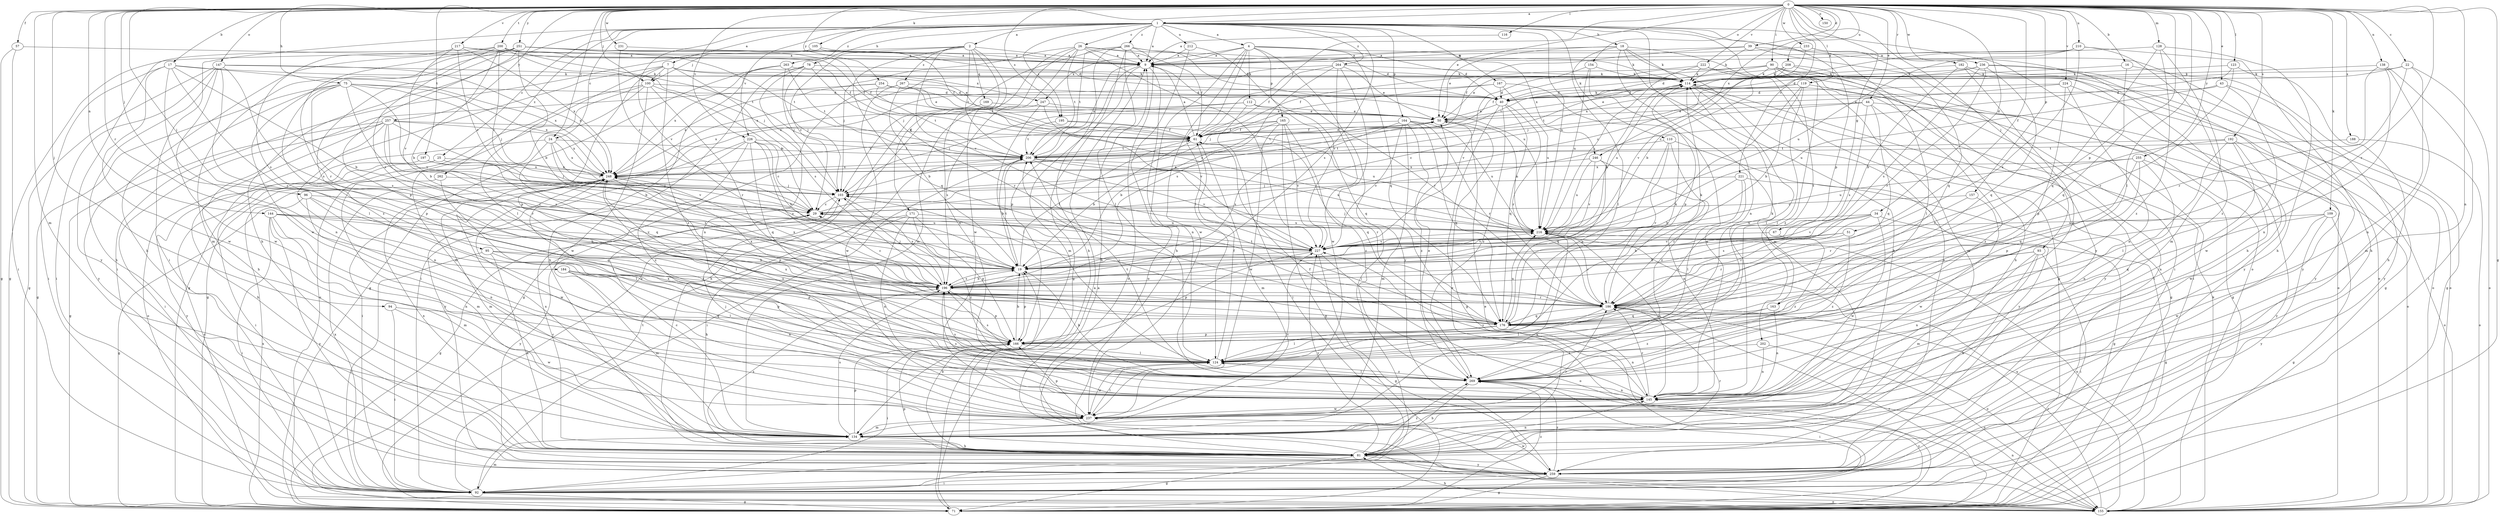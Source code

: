 strict digraph  {
0;
1;
2;
4;
7;
9;
16;
17;
18;
19;
22;
24;
25;
26;
29;
34;
39;
40;
43;
44;
50;
51;
57;
61;
67;
71;
75;
78;
81;
90;
92;
93;
94;
95;
96;
100;
103;
105;
109;
110;
112;
114;
116;
119;
123;
124;
128;
134;
138;
144;
145;
147;
150;
154;
155;
157;
163;
164;
165;
166;
167;
169;
171;
176;
182;
184;
186;
188;
192;
195;
196;
197;
200;
202;
206;
208;
210;
212;
216;
217;
221;
222;
224;
226;
227;
231;
233;
236;
237;
246;
247;
248;
251;
254;
255;
257;
259;
262;
263;
264;
266;
267;
269;
0 -> 1  [label=a];
0 -> 16  [label=b];
0 -> 17  [label=b];
0 -> 22  [label=c];
0 -> 24  [label=c];
0 -> 34  [label=d];
0 -> 39  [label=d];
0 -> 43  [label=e];
0 -> 44  [label=e];
0 -> 50  [label=e];
0 -> 51  [label=f];
0 -> 57  [label=f];
0 -> 61  [label=f];
0 -> 67  [label=g];
0 -> 71  [label=g];
0 -> 75  [label=h];
0 -> 90  [label=i];
0 -> 93  [label=j];
0 -> 94  [label=j];
0 -> 95  [label=j];
0 -> 96  [label=j];
0 -> 100  [label=j];
0 -> 105  [label=k];
0 -> 109  [label=k];
0 -> 116  [label=l];
0 -> 119  [label=l];
0 -> 123  [label=l];
0 -> 124  [label=l];
0 -> 128  [label=m];
0 -> 134  [label=m];
0 -> 138  [label=n];
0 -> 144  [label=n];
0 -> 145  [label=n];
0 -> 147  [label=o];
0 -> 150  [label=o];
0 -> 154  [label=o];
0 -> 157  [label=p];
0 -> 163  [label=p];
0 -> 182  [label=r];
0 -> 184  [label=r];
0 -> 186  [label=r];
0 -> 188  [label=s];
0 -> 192  [label=s];
0 -> 195  [label=s];
0 -> 197  [label=t];
0 -> 200  [label=t];
0 -> 208  [label=u];
0 -> 210  [label=u];
0 -> 217  [label=v];
0 -> 221  [label=v];
0 -> 222  [label=v];
0 -> 224  [label=v];
0 -> 226  [label=v];
0 -> 231  [label=w];
0 -> 233  [label=w];
0 -> 236  [label=w];
0 -> 246  [label=x];
0 -> 251  [label=y];
0 -> 254  [label=y];
0 -> 255  [label=y];
0 -> 257  [label=y];
1 -> 2  [label=a];
1 -> 4  [label=a];
1 -> 7  [label=a];
1 -> 9  [label=a];
1 -> 18  [label=b];
1 -> 24  [label=c];
1 -> 25  [label=c];
1 -> 26  [label=c];
1 -> 78  [label=h];
1 -> 81  [label=h];
1 -> 92  [label=i];
1 -> 110  [label=k];
1 -> 145  [label=n];
1 -> 155  [label=o];
1 -> 163  [label=p];
1 -> 164  [label=p];
1 -> 167  [label=q];
1 -> 195  [label=s];
1 -> 196  [label=s];
1 -> 202  [label=t];
1 -> 212  [label=u];
1 -> 216  [label=u];
1 -> 226  [label=v];
1 -> 227  [label=v];
1 -> 259  [label=y];
1 -> 262  [label=z];
1 -> 263  [label=z];
1 -> 264  [label=z];
1 -> 266  [label=z];
2 -> 9  [label=a];
2 -> 29  [label=c];
2 -> 100  [label=j];
2 -> 145  [label=n];
2 -> 169  [label=q];
2 -> 171  [label=q];
2 -> 176  [label=q];
2 -> 206  [label=t];
2 -> 227  [label=v];
2 -> 267  [label=z];
4 -> 9  [label=a];
4 -> 40  [label=d];
4 -> 81  [label=h];
4 -> 112  [label=k];
4 -> 124  [label=l];
4 -> 165  [label=p];
4 -> 176  [label=q];
4 -> 237  [label=w];
4 -> 246  [label=x];
4 -> 247  [label=x];
4 -> 259  [label=y];
7 -> 50  [label=e];
7 -> 71  [label=g];
7 -> 100  [label=j];
7 -> 124  [label=l];
7 -> 166  [label=p];
7 -> 196  [label=s];
7 -> 247  [label=x];
7 -> 269  [label=z];
9 -> 114  [label=k];
9 -> 134  [label=m];
9 -> 145  [label=n];
9 -> 166  [label=p];
9 -> 186  [label=r];
16 -> 71  [label=g];
16 -> 114  [label=k];
16 -> 176  [label=q];
17 -> 19  [label=b];
17 -> 92  [label=i];
17 -> 114  [label=k];
17 -> 145  [label=n];
17 -> 186  [label=r];
17 -> 237  [label=w];
17 -> 248  [label=x];
18 -> 9  [label=a];
18 -> 50  [label=e];
18 -> 71  [label=g];
18 -> 81  [label=h];
18 -> 114  [label=k];
18 -> 124  [label=l];
18 -> 134  [label=m];
18 -> 259  [label=y];
19 -> 29  [label=c];
19 -> 61  [label=f];
19 -> 166  [label=p];
19 -> 196  [label=s];
19 -> 206  [label=t];
22 -> 40  [label=d];
22 -> 114  [label=k];
22 -> 145  [label=n];
22 -> 155  [label=o];
22 -> 186  [label=r];
24 -> 29  [label=c];
24 -> 81  [label=h];
24 -> 176  [label=q];
24 -> 206  [label=t];
24 -> 227  [label=v];
24 -> 248  [label=x];
25 -> 92  [label=i];
25 -> 155  [label=o];
25 -> 196  [label=s];
25 -> 248  [label=x];
26 -> 9  [label=a];
26 -> 61  [label=f];
26 -> 103  [label=j];
26 -> 114  [label=k];
26 -> 134  [label=m];
26 -> 155  [label=o];
26 -> 206  [label=t];
26 -> 227  [label=v];
26 -> 237  [label=w];
29 -> 50  [label=e];
29 -> 216  [label=u];
34 -> 71  [label=g];
34 -> 186  [label=r];
34 -> 196  [label=s];
34 -> 216  [label=u];
34 -> 227  [label=v];
34 -> 237  [label=w];
39 -> 9  [label=a];
39 -> 61  [label=f];
39 -> 81  [label=h];
39 -> 114  [label=k];
39 -> 176  [label=q];
40 -> 50  [label=e];
40 -> 71  [label=g];
40 -> 114  [label=k];
40 -> 176  [label=q];
40 -> 186  [label=r];
40 -> 269  [label=z];
43 -> 40  [label=d];
43 -> 216  [label=u];
43 -> 237  [label=w];
43 -> 259  [label=y];
44 -> 29  [label=c];
44 -> 50  [label=e];
44 -> 155  [label=o];
44 -> 176  [label=q];
44 -> 196  [label=s];
44 -> 269  [label=z];
50 -> 61  [label=f];
50 -> 206  [label=t];
50 -> 216  [label=u];
51 -> 19  [label=b];
51 -> 186  [label=r];
51 -> 227  [label=v];
51 -> 269  [label=z];
57 -> 9  [label=a];
57 -> 71  [label=g];
57 -> 92  [label=i];
61 -> 9  [label=a];
61 -> 19  [label=b];
61 -> 50  [label=e];
61 -> 134  [label=m];
61 -> 176  [label=q];
61 -> 206  [label=t];
67 -> 227  [label=v];
67 -> 269  [label=z];
71 -> 9  [label=a];
71 -> 186  [label=r];
71 -> 248  [label=x];
71 -> 269  [label=z];
75 -> 19  [label=b];
75 -> 40  [label=d];
75 -> 71  [label=g];
75 -> 103  [label=j];
75 -> 166  [label=p];
75 -> 196  [label=s];
75 -> 227  [label=v];
75 -> 248  [label=x];
75 -> 259  [label=y];
78 -> 92  [label=i];
78 -> 103  [label=j];
78 -> 114  [label=k];
78 -> 145  [label=n];
78 -> 186  [label=r];
78 -> 248  [label=x];
81 -> 29  [label=c];
81 -> 50  [label=e];
81 -> 71  [label=g];
81 -> 145  [label=n];
81 -> 186  [label=r];
81 -> 196  [label=s];
81 -> 227  [label=v];
81 -> 248  [label=x];
81 -> 259  [label=y];
81 -> 269  [label=z];
90 -> 50  [label=e];
90 -> 61  [label=f];
90 -> 81  [label=h];
90 -> 92  [label=i];
90 -> 114  [label=k];
90 -> 155  [label=o];
90 -> 206  [label=t];
90 -> 227  [label=v];
90 -> 269  [label=z];
92 -> 50  [label=e];
92 -> 71  [label=g];
92 -> 134  [label=m];
92 -> 155  [label=o];
92 -> 206  [label=t];
92 -> 248  [label=x];
92 -> 269  [label=z];
93 -> 19  [label=b];
93 -> 81  [label=h];
93 -> 92  [label=i];
93 -> 134  [label=m];
93 -> 145  [label=n];
93 -> 196  [label=s];
94 -> 92  [label=i];
94 -> 176  [label=q];
94 -> 237  [label=w];
95 -> 19  [label=b];
95 -> 81  [label=h];
95 -> 92  [label=i];
95 -> 166  [label=p];
95 -> 186  [label=r];
96 -> 29  [label=c];
96 -> 71  [label=g];
96 -> 124  [label=l];
96 -> 145  [label=n];
96 -> 176  [label=q];
100 -> 29  [label=c];
100 -> 40  [label=d];
100 -> 71  [label=g];
100 -> 134  [label=m];
100 -> 155  [label=o];
100 -> 186  [label=r];
100 -> 237  [label=w];
103 -> 29  [label=c];
103 -> 71  [label=g];
103 -> 196  [label=s];
105 -> 9  [label=a];
105 -> 61  [label=f];
105 -> 92  [label=i];
109 -> 71  [label=g];
109 -> 176  [label=q];
109 -> 216  [label=u];
109 -> 237  [label=w];
109 -> 259  [label=y];
110 -> 166  [label=p];
110 -> 186  [label=r];
110 -> 206  [label=t];
110 -> 259  [label=y];
110 -> 269  [label=z];
112 -> 50  [label=e];
112 -> 92  [label=i];
112 -> 103  [label=j];
112 -> 176  [label=q];
112 -> 248  [label=x];
114 -> 40  [label=d];
114 -> 71  [label=g];
114 -> 124  [label=l];
114 -> 206  [label=t];
114 -> 216  [label=u];
114 -> 259  [label=y];
116 -> 9  [label=a];
119 -> 19  [label=b];
119 -> 40  [label=d];
119 -> 50  [label=e];
119 -> 71  [label=g];
119 -> 124  [label=l];
119 -> 227  [label=v];
123 -> 29  [label=c];
123 -> 81  [label=h];
123 -> 114  [label=k];
123 -> 186  [label=r];
124 -> 61  [label=f];
124 -> 196  [label=s];
124 -> 237  [label=w];
124 -> 248  [label=x];
124 -> 269  [label=z];
128 -> 9  [label=a];
128 -> 81  [label=h];
128 -> 134  [label=m];
128 -> 176  [label=q];
128 -> 269  [label=z];
134 -> 29  [label=c];
134 -> 81  [label=h];
134 -> 166  [label=p];
134 -> 186  [label=r];
134 -> 196  [label=s];
134 -> 216  [label=u];
134 -> 248  [label=x];
138 -> 92  [label=i];
138 -> 114  [label=k];
138 -> 134  [label=m];
138 -> 145  [label=n];
138 -> 186  [label=r];
144 -> 19  [label=b];
144 -> 92  [label=i];
144 -> 134  [label=m];
144 -> 145  [label=n];
144 -> 216  [label=u];
144 -> 227  [label=v];
144 -> 259  [label=y];
145 -> 61  [label=f];
145 -> 186  [label=r];
145 -> 196  [label=s];
145 -> 227  [label=v];
145 -> 237  [label=w];
147 -> 71  [label=g];
147 -> 81  [label=h];
147 -> 92  [label=i];
147 -> 114  [label=k];
147 -> 124  [label=l];
147 -> 196  [label=s];
147 -> 237  [label=w];
147 -> 248  [label=x];
154 -> 114  [label=k];
154 -> 166  [label=p];
154 -> 216  [label=u];
154 -> 227  [label=v];
155 -> 9  [label=a];
155 -> 81  [label=h];
155 -> 114  [label=k];
155 -> 145  [label=n];
155 -> 186  [label=r];
155 -> 216  [label=u];
157 -> 29  [label=c];
157 -> 186  [label=r];
157 -> 237  [label=w];
163 -> 145  [label=n];
163 -> 176  [label=q];
163 -> 269  [label=z];
164 -> 61  [label=f];
164 -> 134  [label=m];
164 -> 176  [label=q];
164 -> 186  [label=r];
164 -> 196  [label=s];
164 -> 216  [label=u];
164 -> 227  [label=v];
164 -> 269  [label=z];
165 -> 19  [label=b];
165 -> 61  [label=f];
165 -> 71  [label=g];
165 -> 227  [label=v];
165 -> 237  [label=w];
165 -> 248  [label=x];
165 -> 269  [label=z];
166 -> 19  [label=b];
166 -> 92  [label=i];
166 -> 114  [label=k];
166 -> 124  [label=l];
167 -> 40  [label=d];
167 -> 103  [label=j];
167 -> 145  [label=n];
167 -> 216  [label=u];
167 -> 248  [label=x];
169 -> 50  [label=e];
169 -> 81  [label=h];
171 -> 81  [label=h];
171 -> 145  [label=n];
171 -> 166  [label=p];
171 -> 216  [label=u];
171 -> 259  [label=y];
171 -> 269  [label=z];
176 -> 103  [label=j];
176 -> 114  [label=k];
176 -> 124  [label=l];
176 -> 145  [label=n];
176 -> 166  [label=p];
176 -> 206  [label=t];
176 -> 216  [label=u];
182 -> 19  [label=b];
182 -> 71  [label=g];
182 -> 114  [label=k];
182 -> 259  [label=y];
182 -> 269  [label=z];
184 -> 124  [label=l];
184 -> 134  [label=m];
184 -> 145  [label=n];
184 -> 166  [label=p];
184 -> 196  [label=s];
186 -> 114  [label=k];
186 -> 124  [label=l];
186 -> 155  [label=o];
186 -> 176  [label=q];
186 -> 248  [label=x];
188 -> 155  [label=o];
188 -> 206  [label=t];
192 -> 124  [label=l];
192 -> 145  [label=n];
192 -> 155  [label=o];
192 -> 186  [label=r];
192 -> 206  [label=t];
192 -> 237  [label=w];
195 -> 61  [label=f];
195 -> 206  [label=t];
195 -> 216  [label=u];
196 -> 19  [label=b];
196 -> 29  [label=c];
196 -> 103  [label=j];
196 -> 166  [label=p];
196 -> 186  [label=r];
196 -> 216  [label=u];
196 -> 248  [label=x];
197 -> 103  [label=j];
197 -> 248  [label=x];
197 -> 259  [label=y];
200 -> 9  [label=a];
200 -> 19  [label=b];
200 -> 29  [label=c];
200 -> 61  [label=f];
200 -> 103  [label=j];
200 -> 186  [label=r];
200 -> 196  [label=s];
200 -> 206  [label=t];
200 -> 259  [label=y];
202 -> 124  [label=l];
202 -> 145  [label=n];
202 -> 155  [label=o];
206 -> 9  [label=a];
206 -> 19  [label=b];
206 -> 92  [label=i];
206 -> 186  [label=r];
206 -> 216  [label=u];
206 -> 227  [label=v];
206 -> 248  [label=x];
208 -> 29  [label=c];
208 -> 40  [label=d];
208 -> 114  [label=k];
208 -> 124  [label=l];
208 -> 155  [label=o];
210 -> 9  [label=a];
210 -> 81  [label=h];
210 -> 196  [label=s];
210 -> 216  [label=u];
210 -> 248  [label=x];
210 -> 269  [label=z];
212 -> 9  [label=a];
212 -> 155  [label=o];
212 -> 227  [label=v];
216 -> 103  [label=j];
216 -> 145  [label=n];
216 -> 155  [label=o];
216 -> 186  [label=r];
216 -> 227  [label=v];
217 -> 9  [label=a];
217 -> 29  [label=c];
217 -> 61  [label=f];
217 -> 196  [label=s];
217 -> 227  [label=v];
217 -> 248  [label=x];
221 -> 19  [label=b];
221 -> 71  [label=g];
221 -> 103  [label=j];
221 -> 124  [label=l];
221 -> 186  [label=r];
222 -> 61  [label=f];
222 -> 92  [label=i];
222 -> 114  [label=k];
222 -> 134  [label=m];
222 -> 216  [label=u];
224 -> 40  [label=d];
224 -> 50  [label=e];
224 -> 145  [label=n];
224 -> 166  [label=p];
224 -> 259  [label=y];
226 -> 19  [label=b];
226 -> 29  [label=c];
226 -> 92  [label=i];
226 -> 176  [label=q];
226 -> 196  [label=s];
226 -> 206  [label=t];
226 -> 259  [label=y];
226 -> 269  [label=z];
227 -> 19  [label=b];
227 -> 71  [label=g];
227 -> 114  [label=k];
227 -> 155  [label=o];
227 -> 166  [label=p];
231 -> 9  [label=a];
231 -> 29  [label=c];
233 -> 9  [label=a];
233 -> 19  [label=b];
233 -> 92  [label=i];
233 -> 155  [label=o];
236 -> 103  [label=j];
236 -> 114  [label=k];
236 -> 155  [label=o];
236 -> 176  [label=q];
236 -> 186  [label=r];
236 -> 196  [label=s];
236 -> 259  [label=y];
237 -> 103  [label=j];
237 -> 124  [label=l];
237 -> 134  [label=m];
237 -> 166  [label=p];
237 -> 227  [label=v];
246 -> 145  [label=n];
246 -> 176  [label=q];
246 -> 216  [label=u];
246 -> 227  [label=v];
246 -> 248  [label=x];
247 -> 50  [label=e];
247 -> 124  [label=l];
247 -> 196  [label=s];
247 -> 227  [label=v];
248 -> 103  [label=j];
248 -> 124  [label=l];
248 -> 134  [label=m];
248 -> 166  [label=p];
248 -> 237  [label=w];
251 -> 9  [label=a];
251 -> 19  [label=b];
251 -> 40  [label=d];
251 -> 61  [label=f];
251 -> 71  [label=g];
251 -> 81  [label=h];
251 -> 134  [label=m];
251 -> 166  [label=p];
251 -> 206  [label=t];
251 -> 237  [label=w];
251 -> 269  [label=z];
254 -> 40  [label=d];
254 -> 50  [label=e];
254 -> 61  [label=f];
254 -> 81  [label=h];
254 -> 206  [label=t];
254 -> 248  [label=x];
255 -> 145  [label=n];
255 -> 166  [label=p];
255 -> 176  [label=q];
255 -> 216  [label=u];
255 -> 248  [label=x];
255 -> 259  [label=y];
257 -> 19  [label=b];
257 -> 61  [label=f];
257 -> 71  [label=g];
257 -> 92  [label=i];
257 -> 145  [label=n];
257 -> 155  [label=o];
257 -> 186  [label=r];
257 -> 196  [label=s];
257 -> 248  [label=x];
259 -> 19  [label=b];
259 -> 71  [label=g];
259 -> 92  [label=i];
259 -> 166  [label=p];
259 -> 237  [label=w];
259 -> 269  [label=z];
262 -> 103  [label=j];
262 -> 124  [label=l];
262 -> 134  [label=m];
263 -> 71  [label=g];
263 -> 81  [label=h];
263 -> 103  [label=j];
263 -> 114  [label=k];
263 -> 206  [label=t];
264 -> 50  [label=e];
264 -> 61  [label=f];
264 -> 92  [label=i];
264 -> 114  [label=k];
264 -> 196  [label=s];
264 -> 237  [label=w];
264 -> 248  [label=x];
266 -> 9  [label=a];
266 -> 40  [label=d];
266 -> 71  [label=g];
266 -> 81  [label=h];
266 -> 103  [label=j];
266 -> 124  [label=l];
266 -> 155  [label=o];
266 -> 206  [label=t];
266 -> 216  [label=u];
267 -> 19  [label=b];
267 -> 40  [label=d];
267 -> 71  [label=g];
267 -> 216  [label=u];
267 -> 237  [label=w];
269 -> 19  [label=b];
269 -> 50  [label=e];
269 -> 81  [label=h];
269 -> 92  [label=i];
269 -> 124  [label=l];
269 -> 145  [label=n];
269 -> 196  [label=s];
269 -> 206  [label=t];
269 -> 248  [label=x];
}
